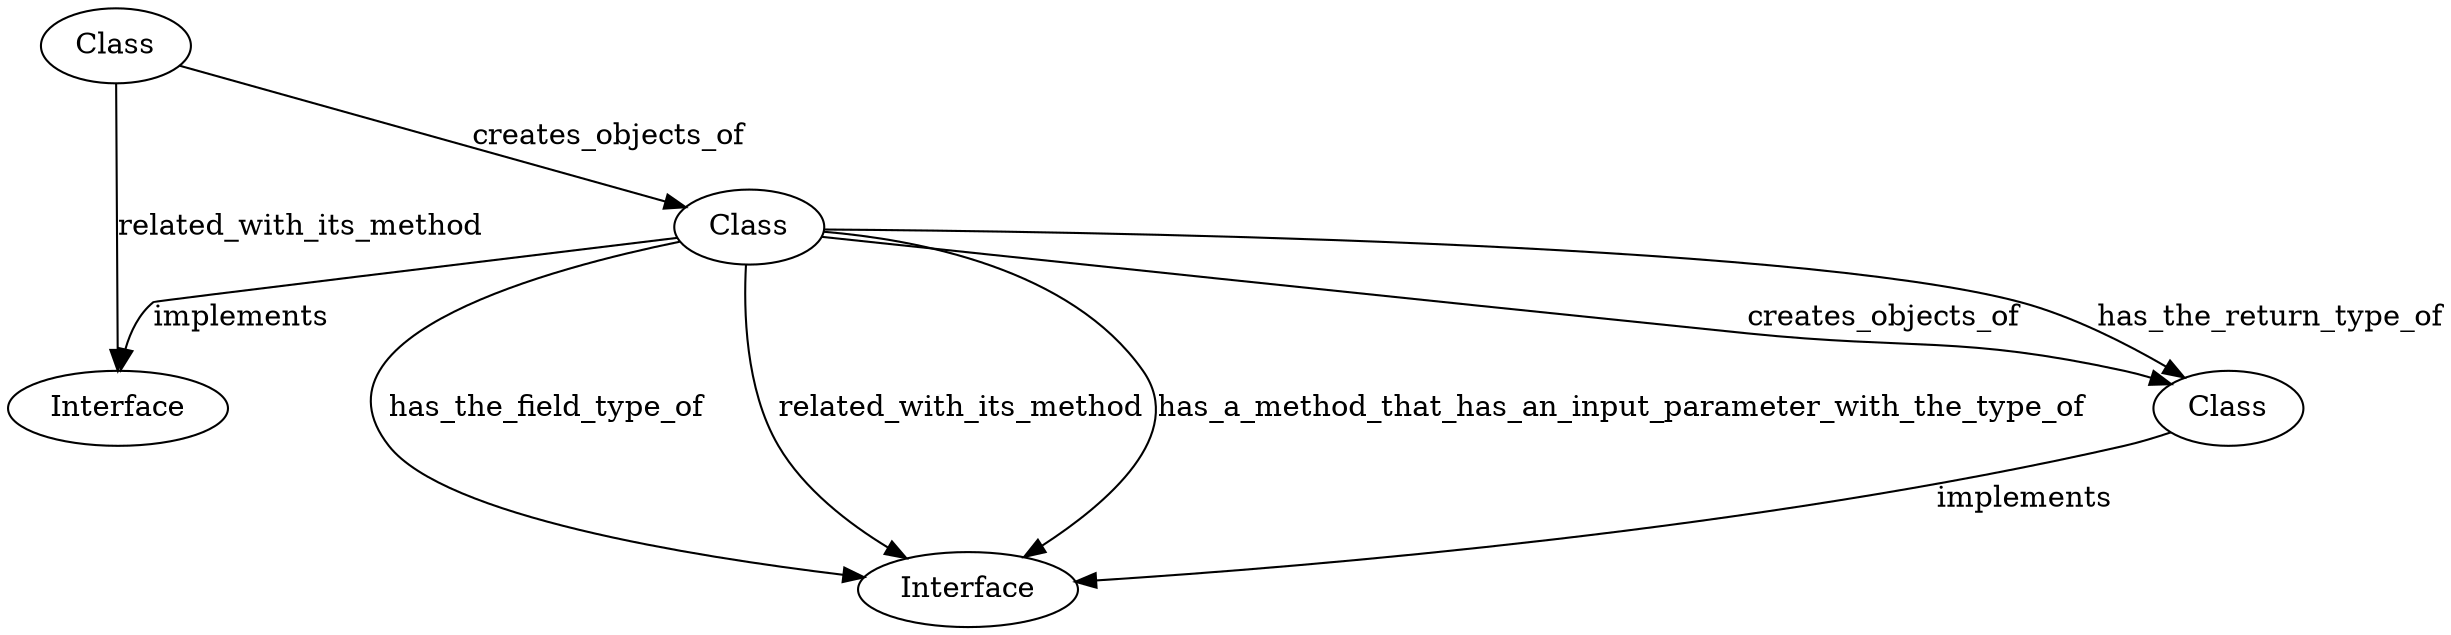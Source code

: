 // Subdue 5.2.2 graph in dot format

digraph SubdueGraph {
  1 [label="Interface",color=black,fontcolor=black];
  2 [label="Class",color=black,fontcolor=black];
  3 [label="Interface",color=black,fontcolor=black];
  4 [label="Class",color=black,fontcolor=black];
  5 [label="Class",color=black,fontcolor=black];
  4 -> 1 [label="implements",color=black,fontcolor=black];
  5 -> 3 [label="implements",color=black,fontcolor=black];
  2 -> 1 [label="related_with_its_method",color=black,fontcolor=black];
  2 -> 4 [label="creates_objects_of",color=black,fontcolor=black];
  4 -> 3 [label="has_the_field_type_of",color=black,fontcolor=black];
  4 -> 5 [label="creates_objects_of",color=black,fontcolor=black];
  4 -> 3 [label="related_with_its_method",color=black,fontcolor=black];
  4 -> 3 [label="has_a_method_that_has_an_input_parameter_with_the_type_of",color=black,fontcolor=black];
  4 -> 5 [label="has_the_return_type_of",color=black,fontcolor=black];
}
